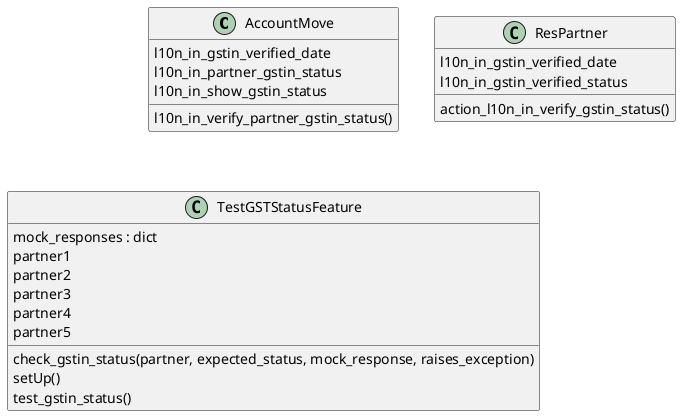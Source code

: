 @startuml classes_l10n_in_gstin_status
set namespaceSeparator none
class "AccountMove" as odoo_src.odoo.addons.l10n_in_gstin_status.models.account_move.AccountMove {
  l10n_in_gstin_verified_date
  l10n_in_partner_gstin_status
  l10n_in_show_gstin_status
  l10n_in_verify_partner_gstin_status()
}
class "ResPartner" as odoo_src.odoo.addons.l10n_in_gstin_status.models.res_partner.ResPartner {
  l10n_in_gstin_verified_date
  l10n_in_gstin_verified_status
  action_l10n_in_verify_gstin_status()
}
class "TestGSTStatusFeature" as odoo_src.odoo.addons.l10n_in_gstin_status.tests.test_check_status.TestGSTStatusFeature {
  mock_responses : dict
  partner1
  partner2
  partner3
  partner4
  partner5
  check_gstin_status(partner, expected_status, mock_response, raises_exception)
  setUp()
  test_gstin_status()
}
@enduml
